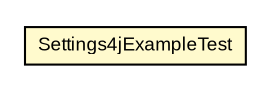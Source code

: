 #!/usr/local/bin/dot
#
# Class diagram 
# Generated by UMLGraph version R5_6-24-gf6e263 (http://www.umlgraph.org/)
#

digraph G {
	edge [fontname="arial",fontsize=10,labelfontname="arial",labelfontsize=10];
	node [fontname="arial",fontsize=10,shape=plaintext];
	nodesep=0.25;
	ranksep=0.5;
	// net.brabenetz.lib.securedproperties.snippets.Settings4jExampleTest
	c209 [label=<<table title="net.brabenetz.lib.securedproperties.snippets.Settings4jExampleTest" border="0" cellborder="1" cellspacing="0" cellpadding="2" port="p" bgcolor="lemonChiffon" href="./Settings4jExampleTest.html">
		<tr><td><table border="0" cellspacing="0" cellpadding="1">
<tr><td align="center" balign="center"> Settings4jExampleTest </td></tr>
		</table></td></tr>
		</table>>, URL="./Settings4jExampleTest.html", fontname="arial", fontcolor="black", fontsize=9.0];
}

